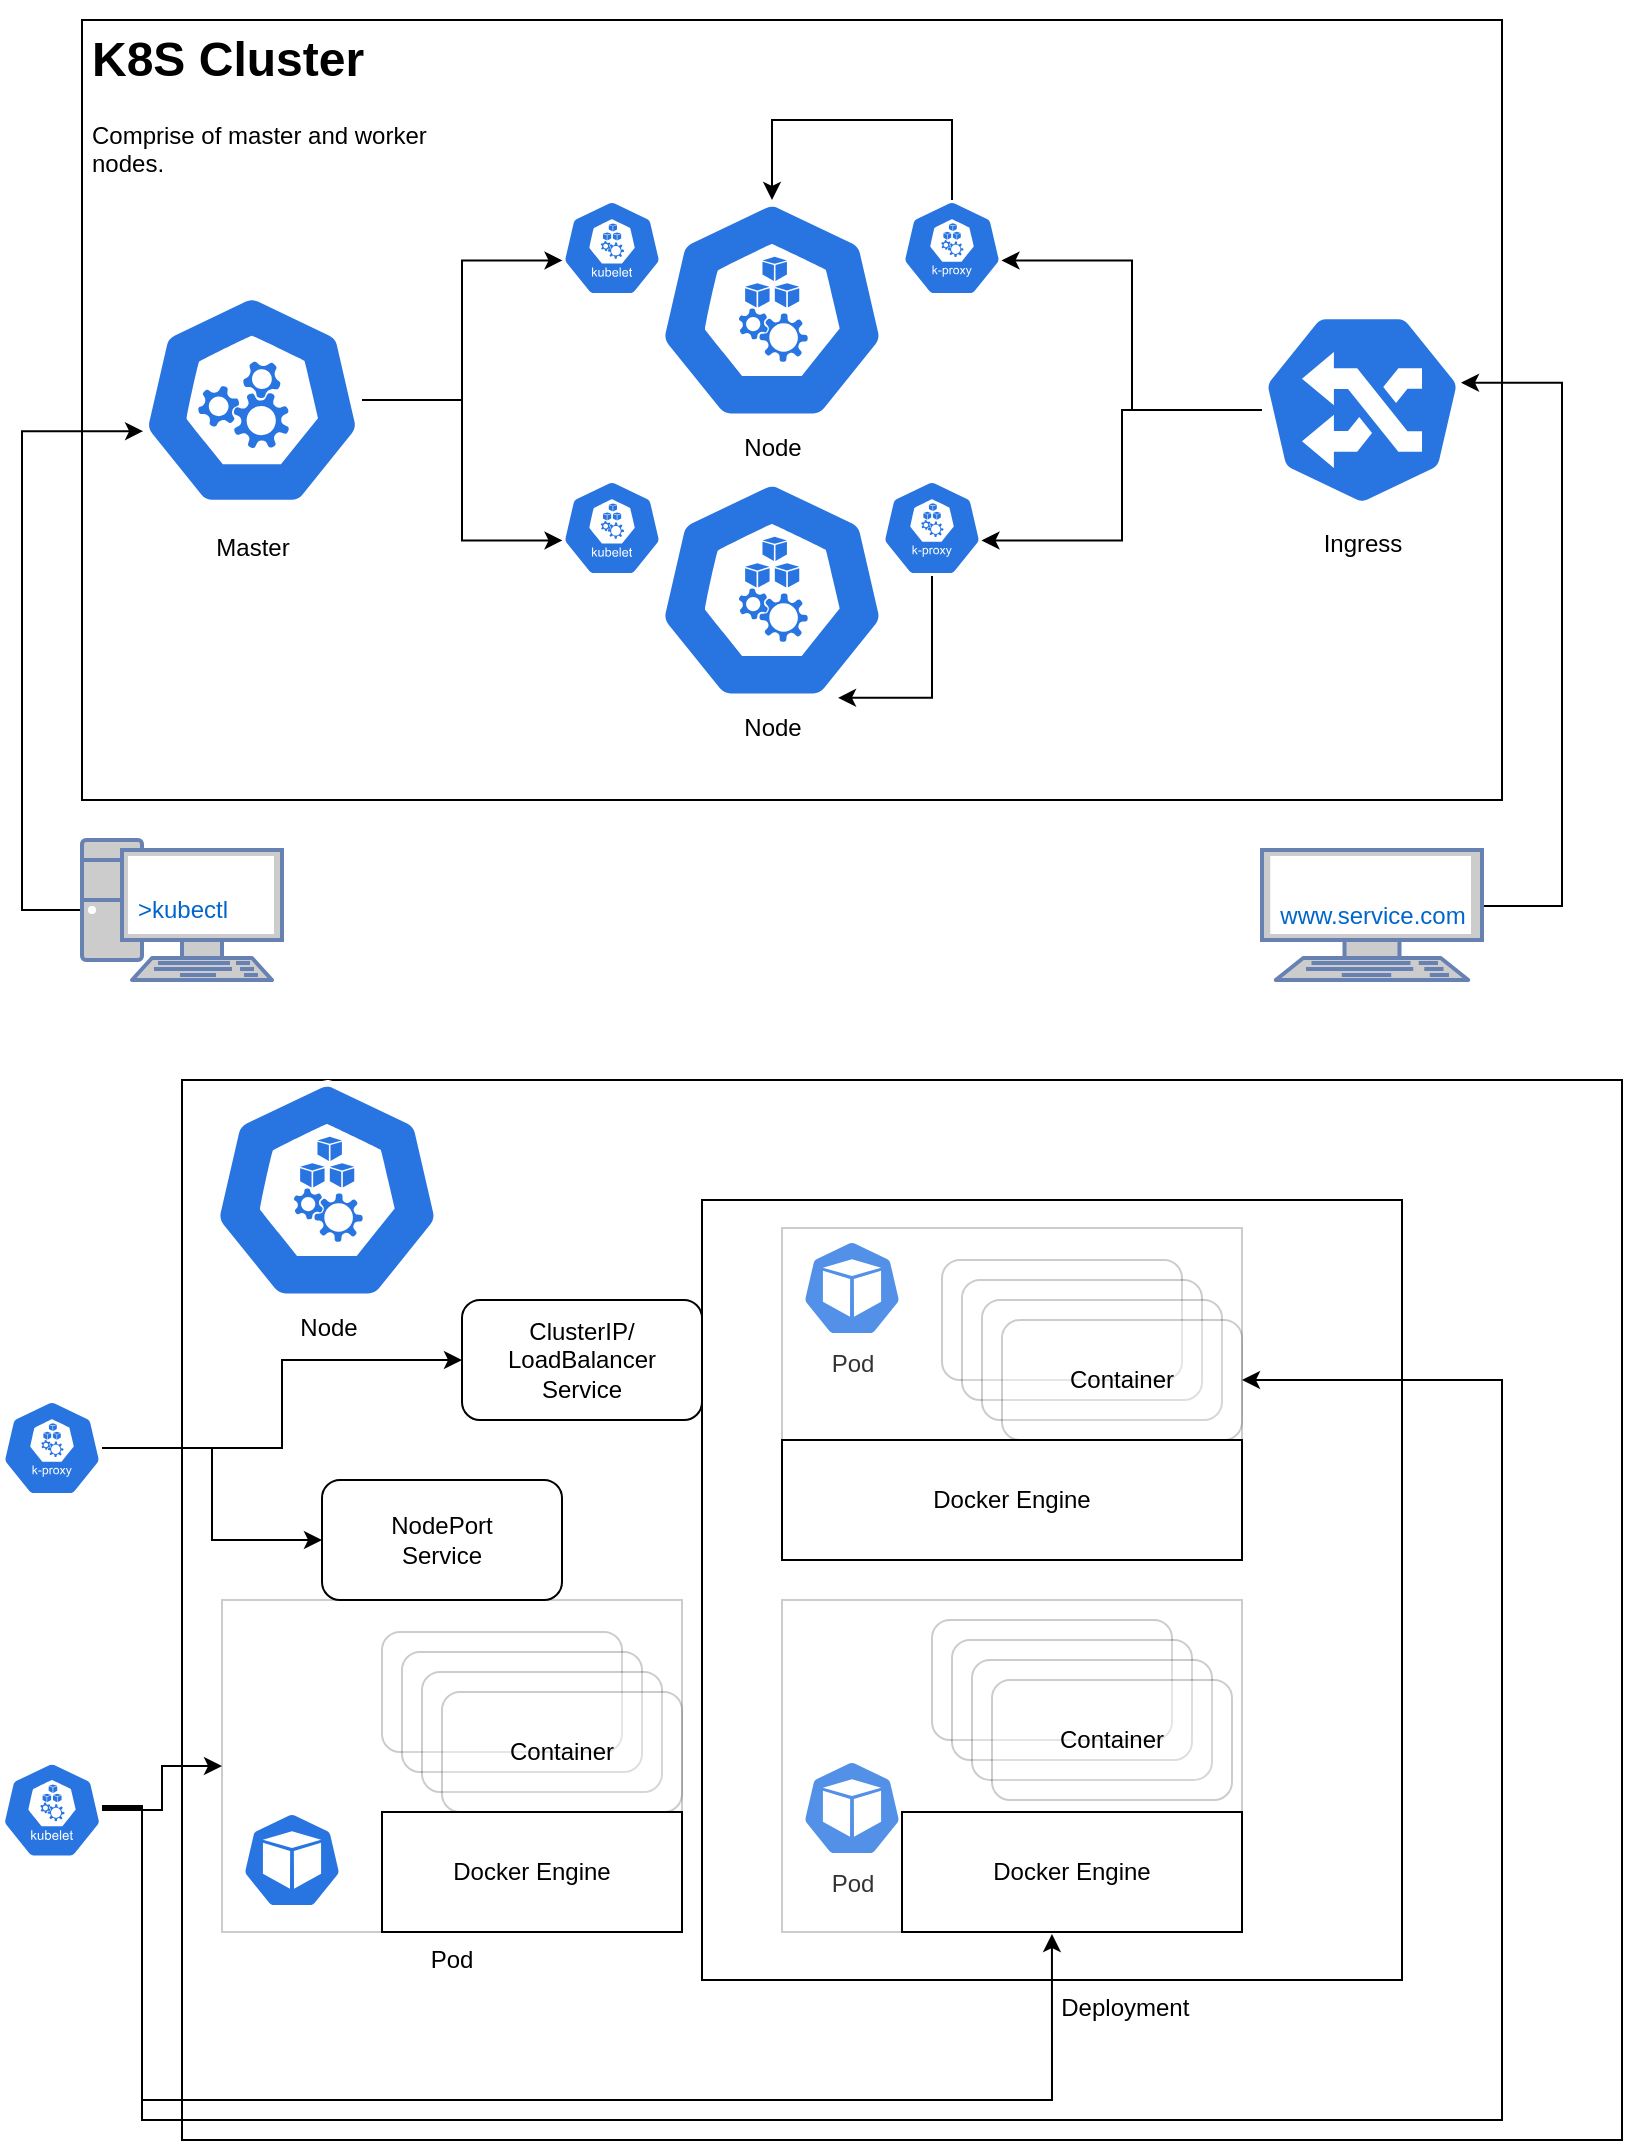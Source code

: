 <mxfile version="12.9.2" type="github">
  <diagram id="hbpDbGkUQY02aLziDPMM" name="Page-1">
    <mxGraphModel dx="1186" dy="648" grid="1" gridSize="10" guides="1" tooltips="1" connect="1" arrows="1" fold="1" page="1" pageScale="1" pageWidth="1169" pageHeight="827" math="0" shadow="0">
      <root>
        <mxCell id="0" />
        <mxCell id="1" parent="0" />
        <mxCell id="Bfey8ndqpUIMnrND0FDJ-34" value="" style="rounded=0;whiteSpace=wrap;html=1;shadow=0;strokeColor=#000000;gradientColor=none;" parent="1" vertex="1">
          <mxGeometry x="430" y="730" width="720" height="530" as="geometry" />
        </mxCell>
        <mxCell id="Bfey8ndqpUIMnrND0FDJ-3" value="" style="rounded=0;whiteSpace=wrap;html=1;labelPosition=center;verticalLabelPosition=bottom;align=center;verticalAlign=top;" parent="1" vertex="1">
          <mxGeometry x="380" y="200" width="710" height="390" as="geometry" />
        </mxCell>
        <mxCell id="Bfey8ndqpUIMnrND0FDJ-4" value="&lt;h1&gt;K8S Cluster&lt;/h1&gt;&lt;p&gt;Comprise of master and worker nodes.&lt;/p&gt;" style="text;html=1;strokeColor=none;fillColor=none;spacing=5;spacingTop=-20;whiteSpace=wrap;overflow=hidden;rounded=0;" parent="1" vertex="1">
          <mxGeometry x="380" y="200" width="190" height="90" as="geometry" />
        </mxCell>
        <mxCell id="Bfey8ndqpUIMnrND0FDJ-12" value="" style="html=1;dashed=0;whitespace=wrap;fillColor=#2875E2;strokeColor=#ffffff;points=[[0.005,0.63,0],[0.1,0.2,0],[0.9,0.2,0],[0.5,0,0],[0.995,0.63,0],[0.72,0.99,0],[0.5,1,0],[0.28,0.99,0]];shape=mxgraph.kubernetes.icon;prIcon=kubelet;shadow=0;" parent="1" vertex="1">
          <mxGeometry x="620" y="290" width="50" height="48" as="geometry" />
        </mxCell>
        <mxCell id="Bfey8ndqpUIMnrND0FDJ-14" style="edgeStyle=orthogonalEdgeStyle;rounded=0;orthogonalLoop=1;jettySize=auto;html=1;entryX=0.005;entryY=0.63;entryDx=0;entryDy=0;entryPerimeter=0;" parent="1" source="Bfey8ndqpUIMnrND0FDJ-13" target="Bfey8ndqpUIMnrND0FDJ-12" edge="1">
          <mxGeometry relative="1" as="geometry" />
        </mxCell>
        <mxCell id="Bfey8ndqpUIMnrND0FDJ-21" style="edgeStyle=orthogonalEdgeStyle;rounded=0;orthogonalLoop=1;jettySize=auto;html=1;entryX=0.005;entryY=0.63;entryDx=0;entryDy=0;entryPerimeter=0;" parent="1" source="Bfey8ndqpUIMnrND0FDJ-13" target="Bfey8ndqpUIMnrND0FDJ-18" edge="1">
          <mxGeometry relative="1" as="geometry" />
        </mxCell>
        <mxCell id="Bfey8ndqpUIMnrND0FDJ-13" value="Master" style="html=1;dashed=0;whitespace=wrap;fillColor=#2875E2;strokeColor=#ffffff;points=[[0.005,0.63,0],[0.1,0.2,0],[0.9,0.2,0],[0.5,0,0],[0.995,0.63,0],[0.72,0.99,0],[0.5,1,0],[0.28,0.99,0]];shape=mxgraph.kubernetes.icon;prIcon=master;shadow=0;labelPosition=center;verticalLabelPosition=bottom;align=center;verticalAlign=top;" parent="1" vertex="1">
          <mxGeometry x="410" y="330" width="110" height="120" as="geometry" />
        </mxCell>
        <mxCell id="Bfey8ndqpUIMnrND0FDJ-30" style="edgeStyle=orthogonalEdgeStyle;rounded=0;orthogonalLoop=1;jettySize=auto;html=1;entryX=0.5;entryY=0;entryDx=0;entryDy=0;entryPerimeter=0;" parent="1" source="Bfey8ndqpUIMnrND0FDJ-15" target="Bfey8ndqpUIMnrND0FDJ-16" edge="1">
          <mxGeometry relative="1" as="geometry">
            <Array as="points">
              <mxPoint x="815" y="250" />
              <mxPoint x="725" y="250" />
            </Array>
          </mxGeometry>
        </mxCell>
        <mxCell id="Bfey8ndqpUIMnrND0FDJ-15" value="" style="html=1;dashed=0;whitespace=wrap;fillColor=#2875E2;strokeColor=#ffffff;points=[[0.005,0.63,0],[0.1,0.2,0],[0.9,0.2,0],[0.5,0,0],[0.995,0.63,0],[0.72,0.99,0],[0.5,1,0],[0.28,0.99,0]];shape=mxgraph.kubernetes.icon;prIcon=k_proxy;shadow=0;" parent="1" vertex="1">
          <mxGeometry x="790" y="290" width="50" height="48" as="geometry" />
        </mxCell>
        <mxCell id="Bfey8ndqpUIMnrND0FDJ-16" value="Node" style="html=1;dashed=0;whitespace=wrap;fillColor=#2875E2;strokeColor=#ffffff;points=[[0.005,0.63,0],[0.1,0.2,0],[0.9,0.2,0],[0.5,0,0],[0.995,0.63,0],[0.72,0.99,0],[0.5,1,0],[0.28,0.99,0]];shape=mxgraph.kubernetes.icon;prIcon=node;shadow=0;labelPosition=center;verticalLabelPosition=bottom;align=center;verticalAlign=top;" parent="1" vertex="1">
          <mxGeometry x="650" y="290" width="150" height="110" as="geometry" />
        </mxCell>
        <mxCell id="Bfey8ndqpUIMnrND0FDJ-18" value="" style="html=1;dashed=0;whitespace=wrap;fillColor=#2875E2;strokeColor=#ffffff;points=[[0.005,0.63,0],[0.1,0.2,0],[0.9,0.2,0],[0.5,0,0],[0.995,0.63,0],[0.72,0.99,0],[0.5,1,0],[0.28,0.99,0]];shape=mxgraph.kubernetes.icon;prIcon=kubelet;shadow=0;" parent="1" vertex="1">
          <mxGeometry x="620" y="430" width="50" height="48" as="geometry" />
        </mxCell>
        <mxCell id="Bfey8ndqpUIMnrND0FDJ-32" style="edgeStyle=orthogonalEdgeStyle;rounded=0;orthogonalLoop=1;jettySize=auto;html=1;entryX=0.72;entryY=0.99;entryDx=0;entryDy=0;entryPerimeter=0;" parent="1" source="Bfey8ndqpUIMnrND0FDJ-19" target="Bfey8ndqpUIMnrND0FDJ-20" edge="1">
          <mxGeometry relative="1" as="geometry">
            <Array as="points">
              <mxPoint x="805" y="539" />
            </Array>
          </mxGeometry>
        </mxCell>
        <mxCell id="Bfey8ndqpUIMnrND0FDJ-19" value="" style="html=1;dashed=0;whitespace=wrap;fillColor=#2875E2;strokeColor=#ffffff;points=[[0.005,0.63,0],[0.1,0.2,0],[0.9,0.2,0],[0.5,0,0],[0.995,0.63,0],[0.72,0.99,0],[0.5,1,0],[0.28,0.99,0]];shape=mxgraph.kubernetes.icon;prIcon=k_proxy;shadow=0;" parent="1" vertex="1">
          <mxGeometry x="780" y="430" width="50" height="48" as="geometry" />
        </mxCell>
        <mxCell id="Bfey8ndqpUIMnrND0FDJ-20" value="Node" style="html=1;dashed=0;whitespace=wrap;fillColor=#2875E2;strokeColor=#ffffff;points=[[0.005,0.63,0],[0.1,0.2,0],[0.9,0.2,0],[0.5,0,0],[0.995,0.63,0],[0.72,0.99,0],[0.5,1,0],[0.28,0.99,0]];shape=mxgraph.kubernetes.icon;prIcon=node;shadow=0;labelPosition=center;verticalLabelPosition=bottom;align=center;verticalAlign=top;" parent="1" vertex="1">
          <mxGeometry x="650" y="430" width="150" height="110" as="geometry" />
        </mxCell>
        <mxCell id="Bfey8ndqpUIMnrND0FDJ-23" style="edgeStyle=orthogonalEdgeStyle;rounded=0;orthogonalLoop=1;jettySize=auto;html=1;entryX=0.005;entryY=0.63;entryDx=0;entryDy=0;entryPerimeter=0;" parent="1" source="Bfey8ndqpUIMnrND0FDJ-22" target="Bfey8ndqpUIMnrND0FDJ-13" edge="1">
          <mxGeometry relative="1" as="geometry">
            <Array as="points">
              <mxPoint x="350" y="645" />
              <mxPoint x="350" y="406" />
            </Array>
          </mxGeometry>
        </mxCell>
        <mxCell id="Bfey8ndqpUIMnrND0FDJ-22" value="&amp;gt;kubectl" style="fontColor=#0066CC;verticalAlign=middle;verticalLabelPosition=middle;labelPosition=center;align=center;html=1;outlineConnect=0;fillColor=#CCCCCC;strokeColor=#6881B3;gradientColor=none;gradientDirection=north;strokeWidth=2;shape=mxgraph.networks.pc;shadow=0;" parent="1" vertex="1">
          <mxGeometry x="380" y="610" width="100" height="70" as="geometry" />
        </mxCell>
        <mxCell id="Bfey8ndqpUIMnrND0FDJ-27" style="edgeStyle=orthogonalEdgeStyle;rounded=0;orthogonalLoop=1;jettySize=auto;html=1;entryX=0.005;entryY=0.63;entryDx=0;entryDy=0;entryPerimeter=0;" parent="1" source="Bfey8ndqpUIMnrND0FDJ-24" target="Bfey8ndqpUIMnrND0FDJ-26" edge="1">
          <mxGeometry relative="1" as="geometry">
            <Array as="points">
              <mxPoint x="1120" y="643" />
              <mxPoint x="1120" y="381" />
            </Array>
          </mxGeometry>
        </mxCell>
        <mxCell id="Bfey8ndqpUIMnrND0FDJ-24" value="www.service.com" style="fontColor=#0066CC;verticalAlign=middle;verticalLabelPosition=middle;labelPosition=center;align=center;html=1;outlineConnect=0;fillColor=#CCCCCC;strokeColor=#6881B3;gradientColor=none;gradientDirection=north;strokeWidth=2;shape=mxgraph.networks.terminal;shadow=0;" parent="1" vertex="1">
          <mxGeometry x="970" y="615" width="110" height="65" as="geometry" />
        </mxCell>
        <mxCell id="Bfey8ndqpUIMnrND0FDJ-28" style="edgeStyle=orthogonalEdgeStyle;rounded=0;orthogonalLoop=1;jettySize=auto;html=1;entryX=0.995;entryY=0.63;entryDx=0;entryDy=0;entryPerimeter=0;" parent="1" source="Bfey8ndqpUIMnrND0FDJ-26" target="Bfey8ndqpUIMnrND0FDJ-15" edge="1">
          <mxGeometry relative="1" as="geometry" />
        </mxCell>
        <mxCell id="Bfey8ndqpUIMnrND0FDJ-29" style="edgeStyle=orthogonalEdgeStyle;rounded=0;orthogonalLoop=1;jettySize=auto;html=1;entryX=0.995;entryY=0.63;entryDx=0;entryDy=0;entryPerimeter=0;" parent="1" source="Bfey8ndqpUIMnrND0FDJ-26" target="Bfey8ndqpUIMnrND0FDJ-19" edge="1">
          <mxGeometry relative="1" as="geometry" />
        </mxCell>
        <mxCell id="Bfey8ndqpUIMnrND0FDJ-26" value="Ingress" style="html=1;dashed=0;whitespace=wrap;fillColor=#2875E2;strokeColor=#ffffff;points=[[0.005,0.63,0],[0.1,0.2,0],[0.9,0.2,0],[0.5,0,0],[0.995,0.63,0],[0.72,0.99,0],[0.5,1,0],[0.28,0.99,0]];shape=mxgraph.kubernetes.icon;prIcon=ing;shadow=0;labelPosition=center;verticalLabelPosition=bottom;align=center;verticalAlign=top;allowArrows=1;direction=west;" parent="1" vertex="1">
          <mxGeometry x="970" y="342.5" width="100" height="105" as="geometry" />
        </mxCell>
        <mxCell id="Bfey8ndqpUIMnrND0FDJ-33" value="Node" style="html=1;dashed=0;whitespace=wrap;fillColor=#2875E2;strokeColor=#ffffff;points=[[0.005,0.63,0],[0.1,0.2,0],[0.9,0.2,0],[0.5,0,0],[0.995,0.63,0],[0.72,0.99,0],[0.5,1,0],[0.28,0.99,0]];shape=mxgraph.kubernetes.icon;prIcon=node;shadow=0;labelPosition=center;verticalLabelPosition=bottom;align=center;verticalAlign=top;" parent="1" vertex="1">
          <mxGeometry x="430" y="730" width="145" height="110" as="geometry" />
        </mxCell>
        <mxCell id="Bfey8ndqpUIMnrND0FDJ-35" value="&amp;nbsp; &amp;nbsp; &amp;nbsp; &amp;nbsp; &amp;nbsp; &amp;nbsp; &amp;nbsp; &amp;nbsp; &amp;nbsp; &amp;nbsp; &amp;nbsp; Deployment" style="rounded=0;whiteSpace=wrap;html=1;shadow=0;strokeColor=#000000;gradientColor=none;glass=0;comic=0;labelPosition=center;verticalLabelPosition=bottom;align=center;verticalAlign=top;treeFolding=0;" parent="1" vertex="1">
          <mxGeometry x="690" y="790" width="350" height="390" as="geometry" />
        </mxCell>
        <mxCell id="Bfey8ndqpUIMnrND0FDJ-37" value="ClusterIP/&lt;br&gt;LoadBalancer&lt;br&gt;Service" style="rounded=1;whiteSpace=wrap;html=1;shadow=0;glass=0;comic=0;strokeColor=#000000;gradientColor=none;" parent="1" vertex="1">
          <mxGeometry x="570" y="840" width="120" height="60" as="geometry" />
        </mxCell>
        <mxCell id="Bfey8ndqpUIMnrND0FDJ-38" value="Pod" style="html=1;dashed=0;whitespace=wrap;fillColor=#2875E2;strokeColor=#ffffff;points=[[0.005,0.63,0],[0.1,0.2,0],[0.9,0.2,0],[0.5,0,0],[0.995,0.63,0],[0.72,0.99,0],[0.5,1,0],[0.28,0.99,0]];shape=mxgraph.kubernetes.icon;prIcon=pod;rounded=0;shadow=0;glass=0;comic=0;labelPosition=center;verticalLabelPosition=bottom;align=center;verticalAlign=top;" parent="1" vertex="1">
          <mxGeometry x="740" y="810" width="50" height="48" as="geometry" />
        </mxCell>
        <mxCell id="Bfey8ndqpUIMnrND0FDJ-39" value="Pod" style="html=1;dashed=0;whitespace=wrap;fillColor=#2875E2;strokeColor=#ffffff;points=[[0.005,0.63,0],[0.1,0.2,0],[0.9,0.2,0],[0.5,0,0],[0.995,0.63,0],[0.72,0.99,0],[0.5,1,0],[0.28,0.99,0]];shape=mxgraph.kubernetes.icon;prIcon=pod;rounded=0;shadow=0;glass=0;comic=0;labelPosition=center;verticalLabelPosition=bottom;align=center;verticalAlign=top;" parent="1" vertex="1">
          <mxGeometry x="740" y="1070" width="50" height="48" as="geometry" />
        </mxCell>
        <mxCell id="Bfey8ndqpUIMnrND0FDJ-41" style="edgeStyle=orthogonalEdgeStyle;rounded=0;orthogonalLoop=1;jettySize=auto;html=1;entryX=0;entryY=0.5;entryDx=0;entryDy=0;" parent="1" source="Bfey8ndqpUIMnrND0FDJ-40" target="Bfey8ndqpUIMnrND0FDJ-37" edge="1">
          <mxGeometry relative="1" as="geometry" />
        </mxCell>
        <mxCell id="Bfey8ndqpUIMnrND0FDJ-65" style="edgeStyle=orthogonalEdgeStyle;rounded=0;orthogonalLoop=1;jettySize=auto;html=1;entryX=0;entryY=0.5;entryDx=0;entryDy=0;fontColor=none;" parent="1" source="Bfey8ndqpUIMnrND0FDJ-40" target="Bfey8ndqpUIMnrND0FDJ-64" edge="1">
          <mxGeometry relative="1" as="geometry" />
        </mxCell>
        <mxCell id="Bfey8ndqpUIMnrND0FDJ-40" value="" style="html=1;dashed=0;whitespace=wrap;fillColor=#2875E2;strokeColor=#ffffff;points=[[0.005,0.63,0],[0.1,0.2,0],[0.9,0.2,0],[0.5,0,0],[0.995,0.63,0],[0.72,0.99,0],[0.5,1,0],[0.28,0.99,0]];shape=mxgraph.kubernetes.icon;prIcon=k_proxy;rounded=0;shadow=0;glass=0;comic=0;" parent="1" vertex="1">
          <mxGeometry x="340" y="890" width="50" height="48" as="geometry" />
        </mxCell>
        <mxCell id="Bfey8ndqpUIMnrND0FDJ-45" value="" style="rounded=0;whiteSpace=wrap;html=1;shadow=0;glass=0;comic=0;strokeColor=#000000;gradientColor=none;opacity=20;" parent="1" vertex="1">
          <mxGeometry x="730" y="804" width="230" height="166" as="geometry" />
        </mxCell>
        <mxCell id="Bfey8ndqpUIMnrND0FDJ-46" value="" style="rounded=1;whiteSpace=wrap;html=1;shadow=0;glass=0;comic=0;strokeColor=#000000;gradientColor=none;opacity=20;" parent="1" vertex="1">
          <mxGeometry x="810" y="820" width="120" height="60" as="geometry" />
        </mxCell>
        <mxCell id="Bfey8ndqpUIMnrND0FDJ-50" value="" style="rounded=1;whiteSpace=wrap;html=1;shadow=0;glass=0;comic=0;strokeColor=#000000;gradientColor=none;opacity=20;" parent="1" vertex="1">
          <mxGeometry x="820" y="830" width="120" height="60" as="geometry" />
        </mxCell>
        <mxCell id="Bfey8ndqpUIMnrND0FDJ-51" value="" style="rounded=1;whiteSpace=wrap;html=1;shadow=0;glass=0;comic=0;strokeColor=#000000;gradientColor=none;opacity=20;" parent="1" vertex="1">
          <mxGeometry x="830" y="840" width="120" height="60" as="geometry" />
        </mxCell>
        <mxCell id="Bfey8ndqpUIMnrND0FDJ-52" value="Container" style="rounded=1;whiteSpace=wrap;html=1;shadow=0;glass=0;comic=0;strokeColor=#000000;gradientColor=none;opacity=20;" parent="1" vertex="1">
          <mxGeometry x="840" y="850" width="120" height="60" as="geometry" />
        </mxCell>
        <mxCell id="Bfey8ndqpUIMnrND0FDJ-53" value="" style="rounded=0;whiteSpace=wrap;html=1;shadow=0;glass=0;comic=0;strokeColor=#000000;gradientColor=none;opacity=20;" parent="1" vertex="1">
          <mxGeometry x="730" y="990" width="230" height="166" as="geometry" />
        </mxCell>
        <mxCell id="Bfey8ndqpUIMnrND0FDJ-54" value="" style="rounded=1;whiteSpace=wrap;html=1;shadow=0;glass=0;comic=0;strokeColor=#000000;gradientColor=none;opacity=20;" parent="1" vertex="1">
          <mxGeometry x="805" y="1000" width="120" height="60" as="geometry" />
        </mxCell>
        <mxCell id="Bfey8ndqpUIMnrND0FDJ-55" value="" style="rounded=1;whiteSpace=wrap;html=1;shadow=0;glass=0;comic=0;strokeColor=#000000;gradientColor=none;opacity=20;" parent="1" vertex="1">
          <mxGeometry x="815" y="1010" width="120" height="60" as="geometry" />
        </mxCell>
        <mxCell id="Bfey8ndqpUIMnrND0FDJ-56" value="" style="rounded=1;whiteSpace=wrap;html=1;shadow=0;glass=0;comic=0;strokeColor=#000000;gradientColor=none;opacity=20;" parent="1" vertex="1">
          <mxGeometry x="825" y="1020" width="120" height="60" as="geometry" />
        </mxCell>
        <mxCell id="Bfey8ndqpUIMnrND0FDJ-57" value="Container" style="rounded=1;whiteSpace=wrap;html=1;shadow=0;glass=0;comic=0;strokeColor=#000000;gradientColor=none;opacity=20;" parent="1" vertex="1">
          <mxGeometry x="835" y="1030" width="120" height="60" as="geometry" />
        </mxCell>
        <mxCell id="Bfey8ndqpUIMnrND0FDJ-58" value="Pod" style="rounded=0;whiteSpace=wrap;html=1;shadow=0;glass=0;comic=0;strokeColor=#000000;gradientColor=none;opacity=20;labelPosition=center;verticalLabelPosition=bottom;align=center;verticalAlign=top;" parent="1" vertex="1">
          <mxGeometry x="450" y="990" width="230" height="166" as="geometry" />
        </mxCell>
        <mxCell id="Bfey8ndqpUIMnrND0FDJ-59" value="" style="rounded=1;whiteSpace=wrap;html=1;shadow=0;glass=0;comic=0;strokeColor=#000000;gradientColor=none;opacity=20;" parent="1" vertex="1">
          <mxGeometry x="530" y="1006" width="120" height="60" as="geometry" />
        </mxCell>
        <mxCell id="Bfey8ndqpUIMnrND0FDJ-60" value="" style="rounded=1;whiteSpace=wrap;html=1;shadow=0;glass=0;comic=0;strokeColor=#000000;gradientColor=none;opacity=20;" parent="1" vertex="1">
          <mxGeometry x="540" y="1016" width="120" height="60" as="geometry" />
        </mxCell>
        <mxCell id="Bfey8ndqpUIMnrND0FDJ-61" value="" style="rounded=1;whiteSpace=wrap;html=1;shadow=0;glass=0;comic=0;strokeColor=#000000;gradientColor=none;opacity=20;" parent="1" vertex="1">
          <mxGeometry x="550" y="1026" width="120" height="60" as="geometry" />
        </mxCell>
        <mxCell id="Bfey8ndqpUIMnrND0FDJ-62" value="Container" style="rounded=1;whiteSpace=wrap;html=1;shadow=0;glass=0;comic=0;strokeColor=#000000;gradientColor=none;opacity=20;" parent="1" vertex="1">
          <mxGeometry x="560" y="1036" width="120" height="60" as="geometry" />
        </mxCell>
        <mxCell id="Bfey8ndqpUIMnrND0FDJ-63" value="Pod" style="html=1;dashed=0;whitespace=wrap;fillColor=#2875E2;strokeColor=#ffffff;points=[[0.005,0.63,0],[0.1,0.2,0],[0.9,0.2,0],[0.5,0,0],[0.995,0.63,0],[0.72,0.99,0],[0.5,1,0],[0.28,0.99,0]];shape=mxgraph.kubernetes.icon;prIcon=pod;rounded=0;shadow=0;glass=0;comic=0;labelPosition=center;verticalLabelPosition=bottom;align=center;verticalAlign=top;noLabel=1;fontColor=none;" parent="1" vertex="1">
          <mxGeometry x="460" y="1096" width="50" height="48" as="geometry" />
        </mxCell>
        <mxCell id="Bfey8ndqpUIMnrND0FDJ-64" value="NodePort&lt;br&gt;Service" style="rounded=1;whiteSpace=wrap;html=1;shadow=0;glass=0;comic=0;strokeColor=#000000;gradientColor=none;" parent="1" vertex="1">
          <mxGeometry x="500" y="930" width="120" height="60" as="geometry" />
        </mxCell>
        <mxCell id="mce9ujAxJOzOzg-gAjQL-1" value="Docker Engine" style="rounded=0;whiteSpace=wrap;html=1;" vertex="1" parent="1">
          <mxGeometry x="730" y="910" width="230" height="60" as="geometry" />
        </mxCell>
        <mxCell id="mce9ujAxJOzOzg-gAjQL-2" value="Docker Engine" style="rounded=0;whiteSpace=wrap;html=1;" vertex="1" parent="1">
          <mxGeometry x="790" y="1096" width="170" height="60" as="geometry" />
        </mxCell>
        <mxCell id="mce9ujAxJOzOzg-gAjQL-3" value="Docker Engine" style="rounded=0;whiteSpace=wrap;html=1;" vertex="1" parent="1">
          <mxGeometry x="530" y="1096" width="150" height="60" as="geometry" />
        </mxCell>
        <mxCell id="mce9ujAxJOzOzg-gAjQL-5" value="" style="edgeStyle=orthogonalEdgeStyle;rounded=0;orthogonalLoop=1;jettySize=auto;html=1;" edge="1" parent="1" source="mce9ujAxJOzOzg-gAjQL-4" target="Bfey8ndqpUIMnrND0FDJ-58">
          <mxGeometry relative="1" as="geometry" />
        </mxCell>
        <mxCell id="mce9ujAxJOzOzg-gAjQL-6" style="edgeStyle=orthogonalEdgeStyle;rounded=0;orthogonalLoop=1;jettySize=auto;html=1;entryX=0.441;entryY=1.017;entryDx=0;entryDy=0;entryPerimeter=0;" edge="1" parent="1" source="mce9ujAxJOzOzg-gAjQL-4" target="mce9ujAxJOzOzg-gAjQL-2">
          <mxGeometry relative="1" as="geometry">
            <Array as="points">
              <mxPoint x="410" y="1094" />
              <mxPoint x="410" y="1240" />
              <mxPoint x="865" y="1240" />
            </Array>
          </mxGeometry>
        </mxCell>
        <mxCell id="mce9ujAxJOzOzg-gAjQL-7" style="edgeStyle=orthogonalEdgeStyle;rounded=0;orthogonalLoop=1;jettySize=auto;html=1;entryX=1;entryY=0.5;entryDx=0;entryDy=0;exitX=1;exitY=0.46;exitDx=0;exitDy=0;exitPerimeter=0;" edge="1" parent="1" source="mce9ujAxJOzOzg-gAjQL-4" target="Bfey8ndqpUIMnrND0FDJ-52">
          <mxGeometry relative="1" as="geometry">
            <Array as="points">
              <mxPoint x="410" y="1093" />
              <mxPoint x="410" y="1250" />
              <mxPoint x="1090" y="1250" />
              <mxPoint x="1090" y="880" />
            </Array>
          </mxGeometry>
        </mxCell>
        <mxCell id="mce9ujAxJOzOzg-gAjQL-4" value="" style="html=1;dashed=0;whitespace=wrap;fillColor=#2875E2;strokeColor=#ffffff;points=[[0.005,0.63,0],[0.1,0.2,0],[0.9,0.2,0],[0.5,0,0],[0.995,0.63,0],[0.72,0.99,0],[0.5,1,0],[0.28,0.99,0]];shape=mxgraph.kubernetes.icon;prIcon=kubelet;shadow=0;" vertex="1" parent="1">
          <mxGeometry x="340" y="1070" width="50" height="50" as="geometry" />
        </mxCell>
      </root>
    </mxGraphModel>
  </diagram>
</mxfile>
